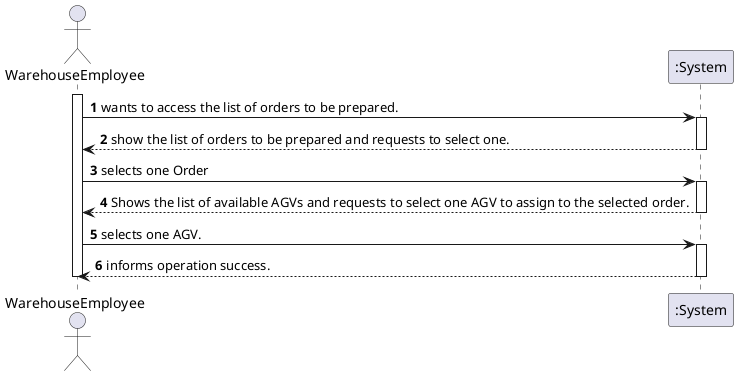 @startuml
'https://plantuml.com/sequence-diagram

autonumber

actor WarehouseEmployee as WE
participant ":System" as System

activate WE

WE -> System: wants to access the list of orders to be prepared.

activate System

System --> WE: show the list of orders to be prepared and requests to select one.

deactivate System

WE -> System: selects one Order

activate System

System --> WE: Shows the list of available AGVs and requests to select one AGV to assign to the selected order.

deactivate System

WE -> System: selects one AGV.

activate System

System --> WE: informs operation success.

deactivate System

deactivate WE

@enduml